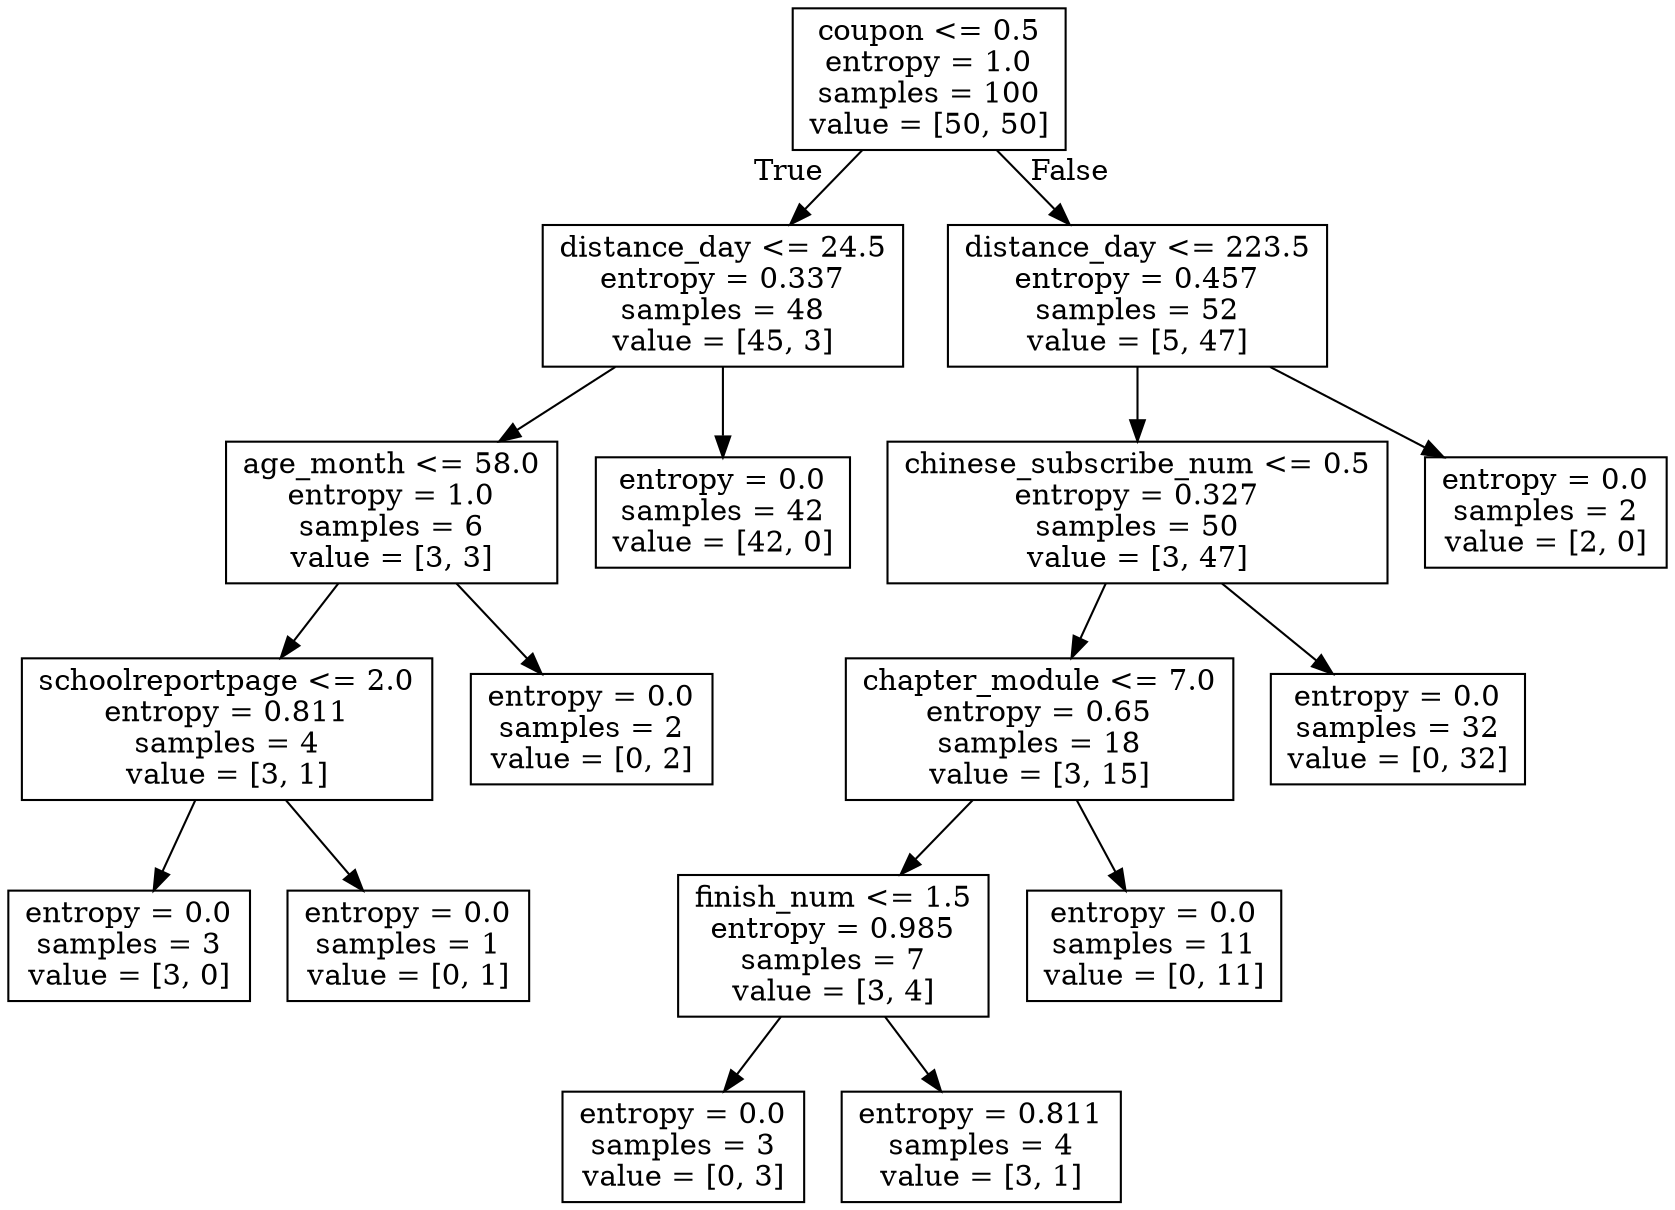 digraph Tree {
node [shape=box] ;
0 [label="coupon <= 0.5\nentropy = 1.0\nsamples = 100\nvalue = [50, 50]"] ;
1 [label="distance_day <= 24.5\nentropy = 0.337\nsamples = 48\nvalue = [45, 3]"] ;
0 -> 1 [labeldistance=2.5, labelangle=45, headlabel="True"] ;
2 [label="age_month <= 58.0\nentropy = 1.0\nsamples = 6\nvalue = [3, 3]"] ;
1 -> 2 ;
3 [label="schoolreportpage <= 2.0\nentropy = 0.811\nsamples = 4\nvalue = [3, 1]"] ;
2 -> 3 ;
4 [label="entropy = 0.0\nsamples = 3\nvalue = [3, 0]"] ;
3 -> 4 ;
5 [label="entropy = 0.0\nsamples = 1\nvalue = [0, 1]"] ;
3 -> 5 ;
6 [label="entropy = 0.0\nsamples = 2\nvalue = [0, 2]"] ;
2 -> 6 ;
7 [label="entropy = 0.0\nsamples = 42\nvalue = [42, 0]"] ;
1 -> 7 ;
8 [label="distance_day <= 223.5\nentropy = 0.457\nsamples = 52\nvalue = [5, 47]"] ;
0 -> 8 [labeldistance=2.5, labelangle=-45, headlabel="False"] ;
9 [label="chinese_subscribe_num <= 0.5\nentropy = 0.327\nsamples = 50\nvalue = [3, 47]"] ;
8 -> 9 ;
10 [label="chapter_module <= 7.0\nentropy = 0.65\nsamples = 18\nvalue = [3, 15]"] ;
9 -> 10 ;
11 [label="finish_num <= 1.5\nentropy = 0.985\nsamples = 7\nvalue = [3, 4]"] ;
10 -> 11 ;
12 [label="entropy = 0.0\nsamples = 3\nvalue = [0, 3]"] ;
11 -> 12 ;
13 [label="entropy = 0.811\nsamples = 4\nvalue = [3, 1]"] ;
11 -> 13 ;
14 [label="entropy = 0.0\nsamples = 11\nvalue = [0, 11]"] ;
10 -> 14 ;
15 [label="entropy = 0.0\nsamples = 32\nvalue = [0, 32]"] ;
9 -> 15 ;
16 [label="entropy = 0.0\nsamples = 2\nvalue = [2, 0]"] ;
8 -> 16 ;
}
